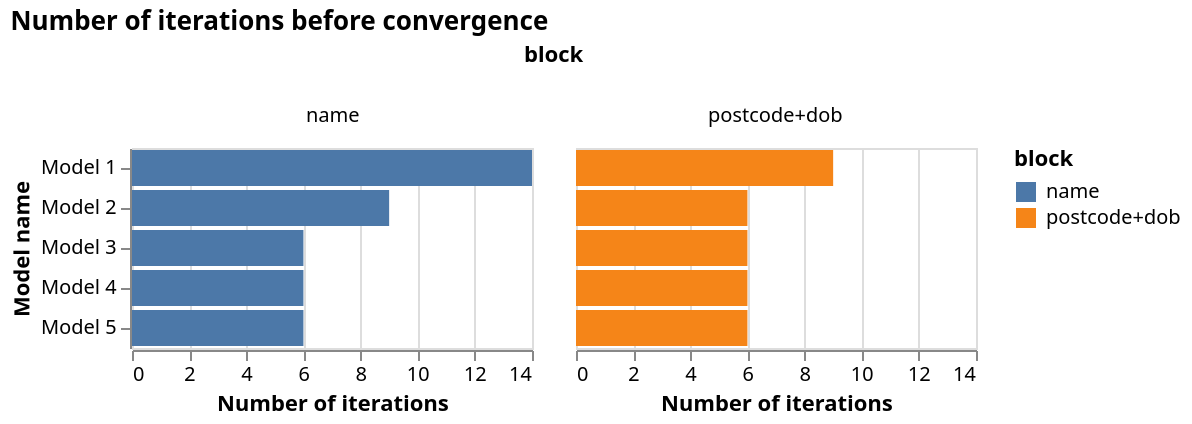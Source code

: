 {
  "$schema": "https://vega.github.io/schema/vega-lite/v5.json",
  "description": "A simple bar chart with embedded data.",
  "title": "Number of iterations before convergence",
  "data": {
    "values": [
      {
        "Model name": "Model 1",
        "Number of iterations": 9,
        "block": "postcode+dob"
      },
      {
        "Model name": "Model 2",
        "Number of iterations": 6,
        "block": "postcode+dob"
      },
      {
        "Model name": "Model 3",
        "Number of iterations": 6,
        "block": "postcode+dob"
      },
      {
        "Model name": "Model 4",
        "Number of iterations": 6,
        "block": "postcode+dob"
      },
      {
        "Model name": "Model 5",
        "Number of iterations": 6,
        "block": "postcode+dob"
      },
      { "Model name": "Model 1", "Number of iterations": 14, "block": "name" },
      { "Model name": "Model 2", "Number of iterations": 9, "block": "name" },
      { "Model name": "Model 3", "Number of iterations": 6, "block": "name" },
      { "Model name": "Model 4", "Number of iterations": 6, "block": "name" },
      { "Model name": "Model 5", "Number of iterations": 6, "block": "name" }
    ]
  },
  "mark": "bar",
  "encoding": {
    "y": {
      "field": "Model name",
      "type": "nominal",
      "axis": { "labelAngle": 0 }
    },
    "x": { "field": "Number of iterations", "type": "quantitative" },
    "color": { "field": "block", "type": "nominal" },
    "column": { "field": "block", "type": "nominal" }
  }
}
